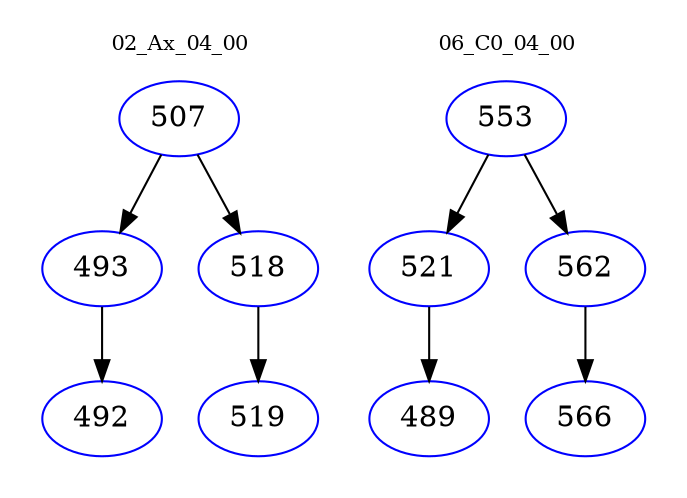 digraph{
subgraph cluster_0 {
color = white
label = "02_Ax_04_00";
fontsize=10;
T0_507 [label="507", color="blue"]
T0_507 -> T0_493 [color="black"]
T0_493 [label="493", color="blue"]
T0_493 -> T0_492 [color="black"]
T0_492 [label="492", color="blue"]
T0_507 -> T0_518 [color="black"]
T0_518 [label="518", color="blue"]
T0_518 -> T0_519 [color="black"]
T0_519 [label="519", color="blue"]
}
subgraph cluster_1 {
color = white
label = "06_C0_04_00";
fontsize=10;
T1_553 [label="553", color="blue"]
T1_553 -> T1_521 [color="black"]
T1_521 [label="521", color="blue"]
T1_521 -> T1_489 [color="black"]
T1_489 [label="489", color="blue"]
T1_553 -> T1_562 [color="black"]
T1_562 [label="562", color="blue"]
T1_562 -> T1_566 [color="black"]
T1_566 [label="566", color="blue"]
}
}
